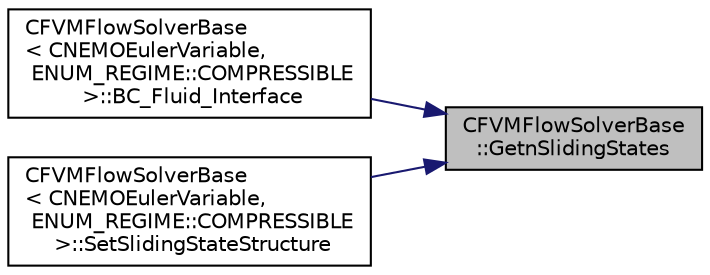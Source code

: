 digraph "CFVMFlowSolverBase::GetnSlidingStates"
{
 // LATEX_PDF_SIZE
  edge [fontname="Helvetica",fontsize="10",labelfontname="Helvetica",labelfontsize="10"];
  node [fontname="Helvetica",fontsize="10",shape=record];
  rankdir="RL";
  Node1 [label="CFVMFlowSolverBase\l::GetnSlidingStates",height=0.2,width=0.4,color="black", fillcolor="grey75", style="filled", fontcolor="black",tooltip="Get the number of outer state for fluid interface nodes."];
  Node1 -> Node2 [dir="back",color="midnightblue",fontsize="10",style="solid",fontname="Helvetica"];
  Node2 [label="CFVMFlowSolverBase\l\< CNEMOEulerVariable,\l ENUM_REGIME::COMPRESSIBLE\l \>::BC_Fluid_Interface",height=0.2,width=0.4,color="black", fillcolor="white", style="filled",URL="$classCFVMFlowSolverBase.html#aba13af32acdc3fdae92901125a94ab0f",tooltip="Impose the interface state across sliding meshes."];
  Node1 -> Node3 [dir="back",color="midnightblue",fontsize="10",style="solid",fontname="Helvetica"];
  Node3 [label="CFVMFlowSolverBase\l\< CNEMOEulerVariable,\l ENUM_REGIME::COMPRESSIBLE\l \>::SetSlidingStateStructure",height=0.2,width=0.4,color="black", fillcolor="white", style="filled",URL="$classCFVMFlowSolverBase.html#a2f96a5d08e1f39c2ae4892097a8d4dd6",tooltip="Allocates the final pointer of SlidingState depending on how many donor vertex donate to it...."];
}
